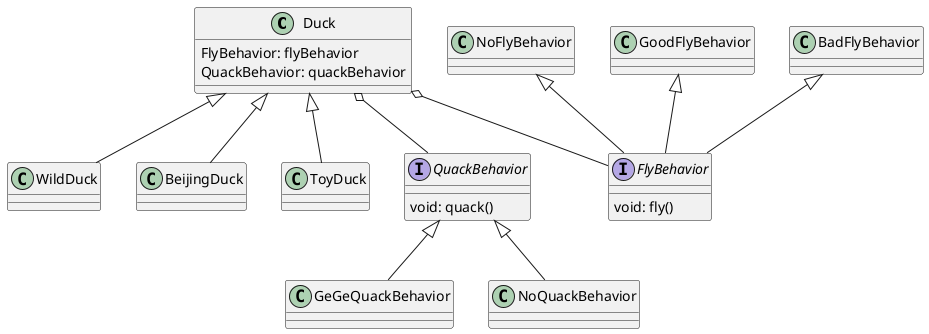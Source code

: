 @startuml

Duck <|-- WildDuck
Duck <|-- BeijingDuck
Duck <|-- ToyDuck

NoFlyBehavior <|-- FlyBehavior
GoodFlyBehavior <|-- FlyBehavior
BadFlyBehavior <|-- FlyBehavior

QuackBehavior <|-- GeGeQuackBehavior
QuackBehavior <|-- NoQuackBehavior

Duck o-- FlyBehavior
Duck o-- QuackBehavior

interface FlyBehavior {
    void: {method} fly()
}

interface QuackBehavior {
    void: {method} quack()
}

class NoFlyBehavior {
}

class GoodFlyBehavior {
}

class BadFlyBehavior {
}

class Duck {
    FlyBehavior: {field} flyBehavior
    QuackBehavior: {field} quackBehavior
}

class WildDuck {
}

class BeijingDuck {
}

class ToyDuck {
}

class GeGeQuackBehavior {
}

class NoQuackBehavior {
}
@enduml